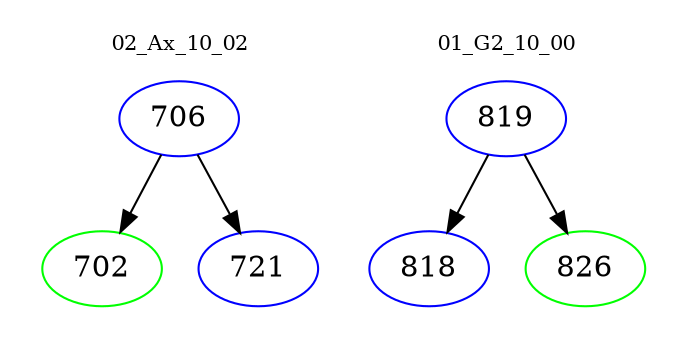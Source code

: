 digraph{
subgraph cluster_0 {
color = white
label = "02_Ax_10_02";
fontsize=10;
T0_706 [label="706", color="blue"]
T0_706 -> T0_702 [color="black"]
T0_702 [label="702", color="green"]
T0_706 -> T0_721 [color="black"]
T0_721 [label="721", color="blue"]
}
subgraph cluster_1 {
color = white
label = "01_G2_10_00";
fontsize=10;
T1_819 [label="819", color="blue"]
T1_819 -> T1_818 [color="black"]
T1_818 [label="818", color="blue"]
T1_819 -> T1_826 [color="black"]
T1_826 [label="826", color="green"]
}
}
